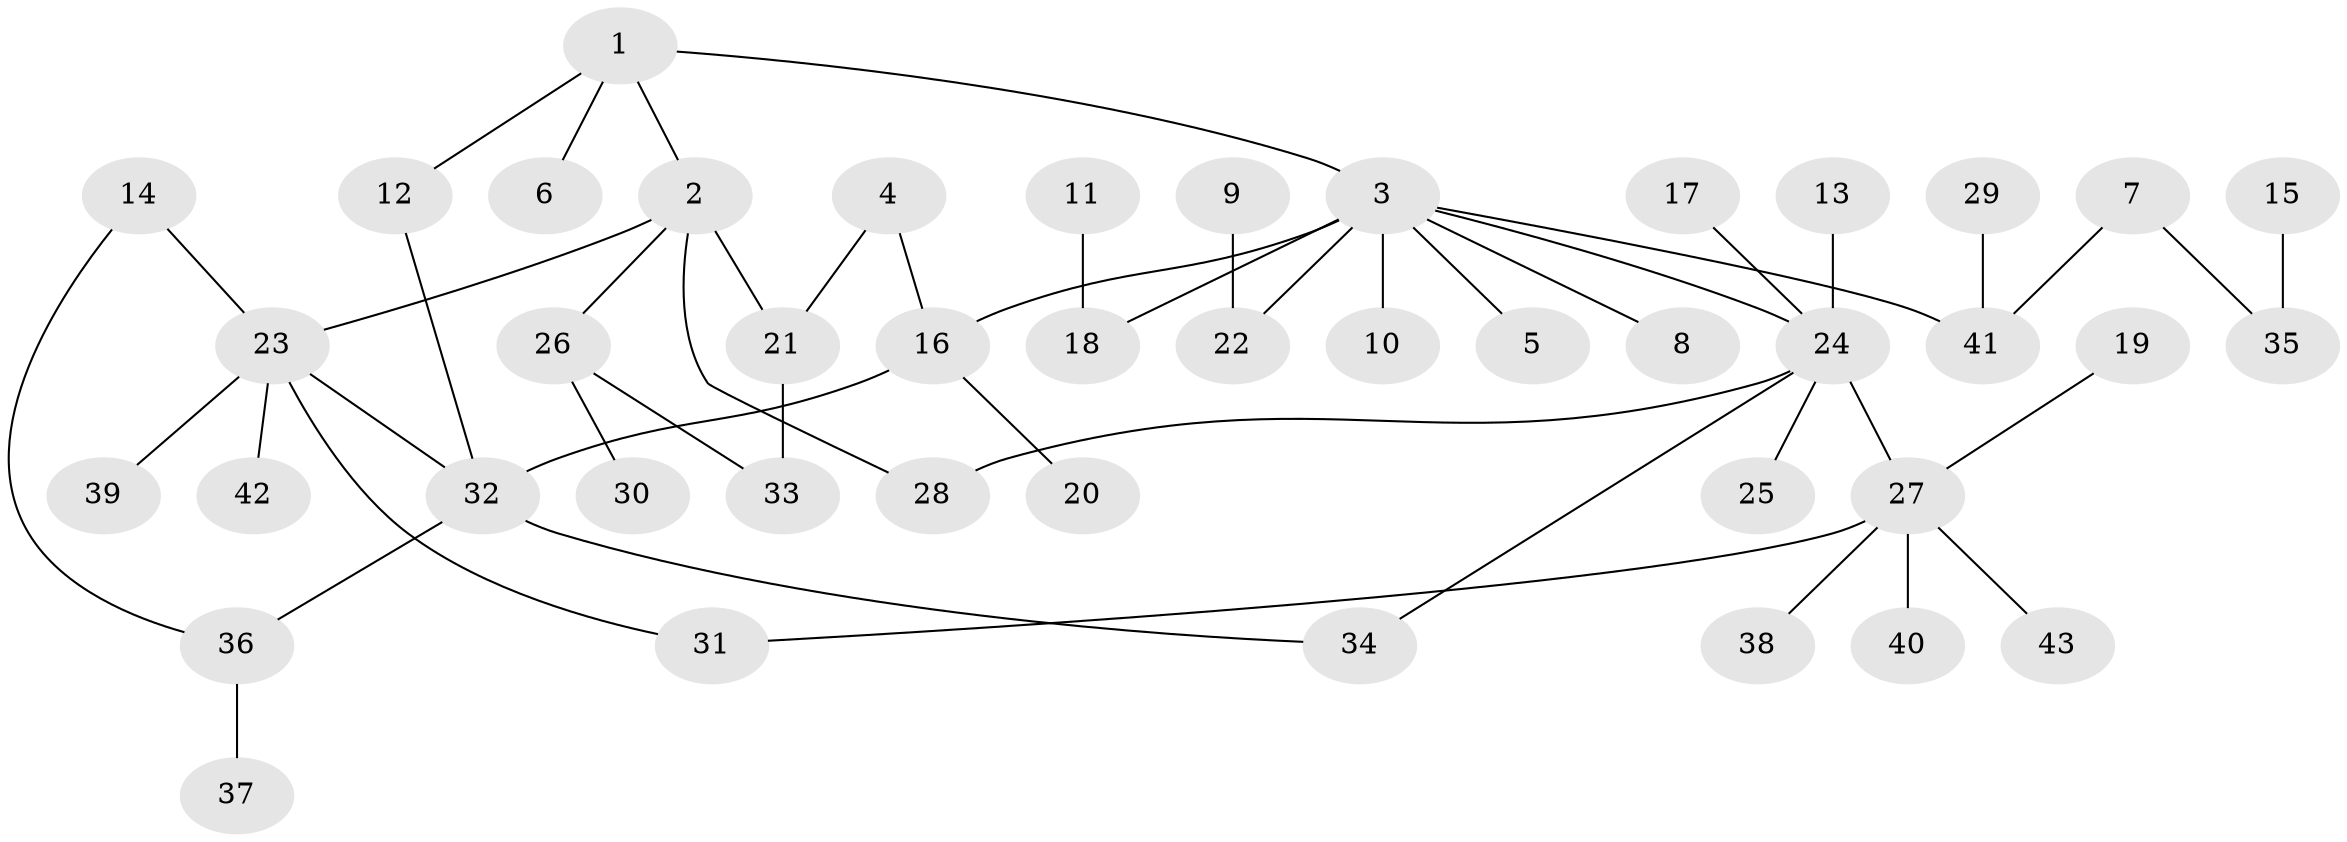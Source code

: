 // original degree distribution, {4: 0.12790697674418605, 2: 0.2441860465116279, 3: 0.13953488372093023, 7: 0.011627906976744186, 1: 0.43023255813953487, 5: 0.046511627906976744}
// Generated by graph-tools (version 1.1) at 2025/49/03/09/25 03:49:19]
// undirected, 43 vertices, 50 edges
graph export_dot {
graph [start="1"]
  node [color=gray90,style=filled];
  1;
  2;
  3;
  4;
  5;
  6;
  7;
  8;
  9;
  10;
  11;
  12;
  13;
  14;
  15;
  16;
  17;
  18;
  19;
  20;
  21;
  22;
  23;
  24;
  25;
  26;
  27;
  28;
  29;
  30;
  31;
  32;
  33;
  34;
  35;
  36;
  37;
  38;
  39;
  40;
  41;
  42;
  43;
  1 -- 2 [weight=1.0];
  1 -- 3 [weight=1.0];
  1 -- 6 [weight=1.0];
  1 -- 12 [weight=1.0];
  2 -- 21 [weight=1.0];
  2 -- 23 [weight=1.0];
  2 -- 26 [weight=1.0];
  2 -- 28 [weight=1.0];
  3 -- 5 [weight=1.0];
  3 -- 8 [weight=1.0];
  3 -- 10 [weight=1.0];
  3 -- 16 [weight=1.0];
  3 -- 18 [weight=1.0];
  3 -- 22 [weight=1.0];
  3 -- 24 [weight=1.0];
  3 -- 41 [weight=1.0];
  4 -- 16 [weight=1.0];
  4 -- 21 [weight=1.0];
  7 -- 35 [weight=1.0];
  7 -- 41 [weight=1.0];
  9 -- 22 [weight=1.0];
  11 -- 18 [weight=1.0];
  12 -- 32 [weight=1.0];
  13 -- 24 [weight=1.0];
  14 -- 23 [weight=1.0];
  14 -- 36 [weight=1.0];
  15 -- 35 [weight=1.0];
  16 -- 20 [weight=1.0];
  16 -- 32 [weight=1.0];
  17 -- 24 [weight=1.0];
  19 -- 27 [weight=1.0];
  21 -- 33 [weight=1.0];
  23 -- 31 [weight=1.0];
  23 -- 32 [weight=1.0];
  23 -- 39 [weight=1.0];
  23 -- 42 [weight=1.0];
  24 -- 25 [weight=1.0];
  24 -- 27 [weight=1.0];
  24 -- 28 [weight=1.0];
  24 -- 34 [weight=1.0];
  26 -- 30 [weight=1.0];
  26 -- 33 [weight=1.0];
  27 -- 31 [weight=1.0];
  27 -- 38 [weight=1.0];
  27 -- 40 [weight=1.0];
  27 -- 43 [weight=1.0];
  29 -- 41 [weight=1.0];
  32 -- 34 [weight=1.0];
  32 -- 36 [weight=1.0];
  36 -- 37 [weight=1.0];
}
